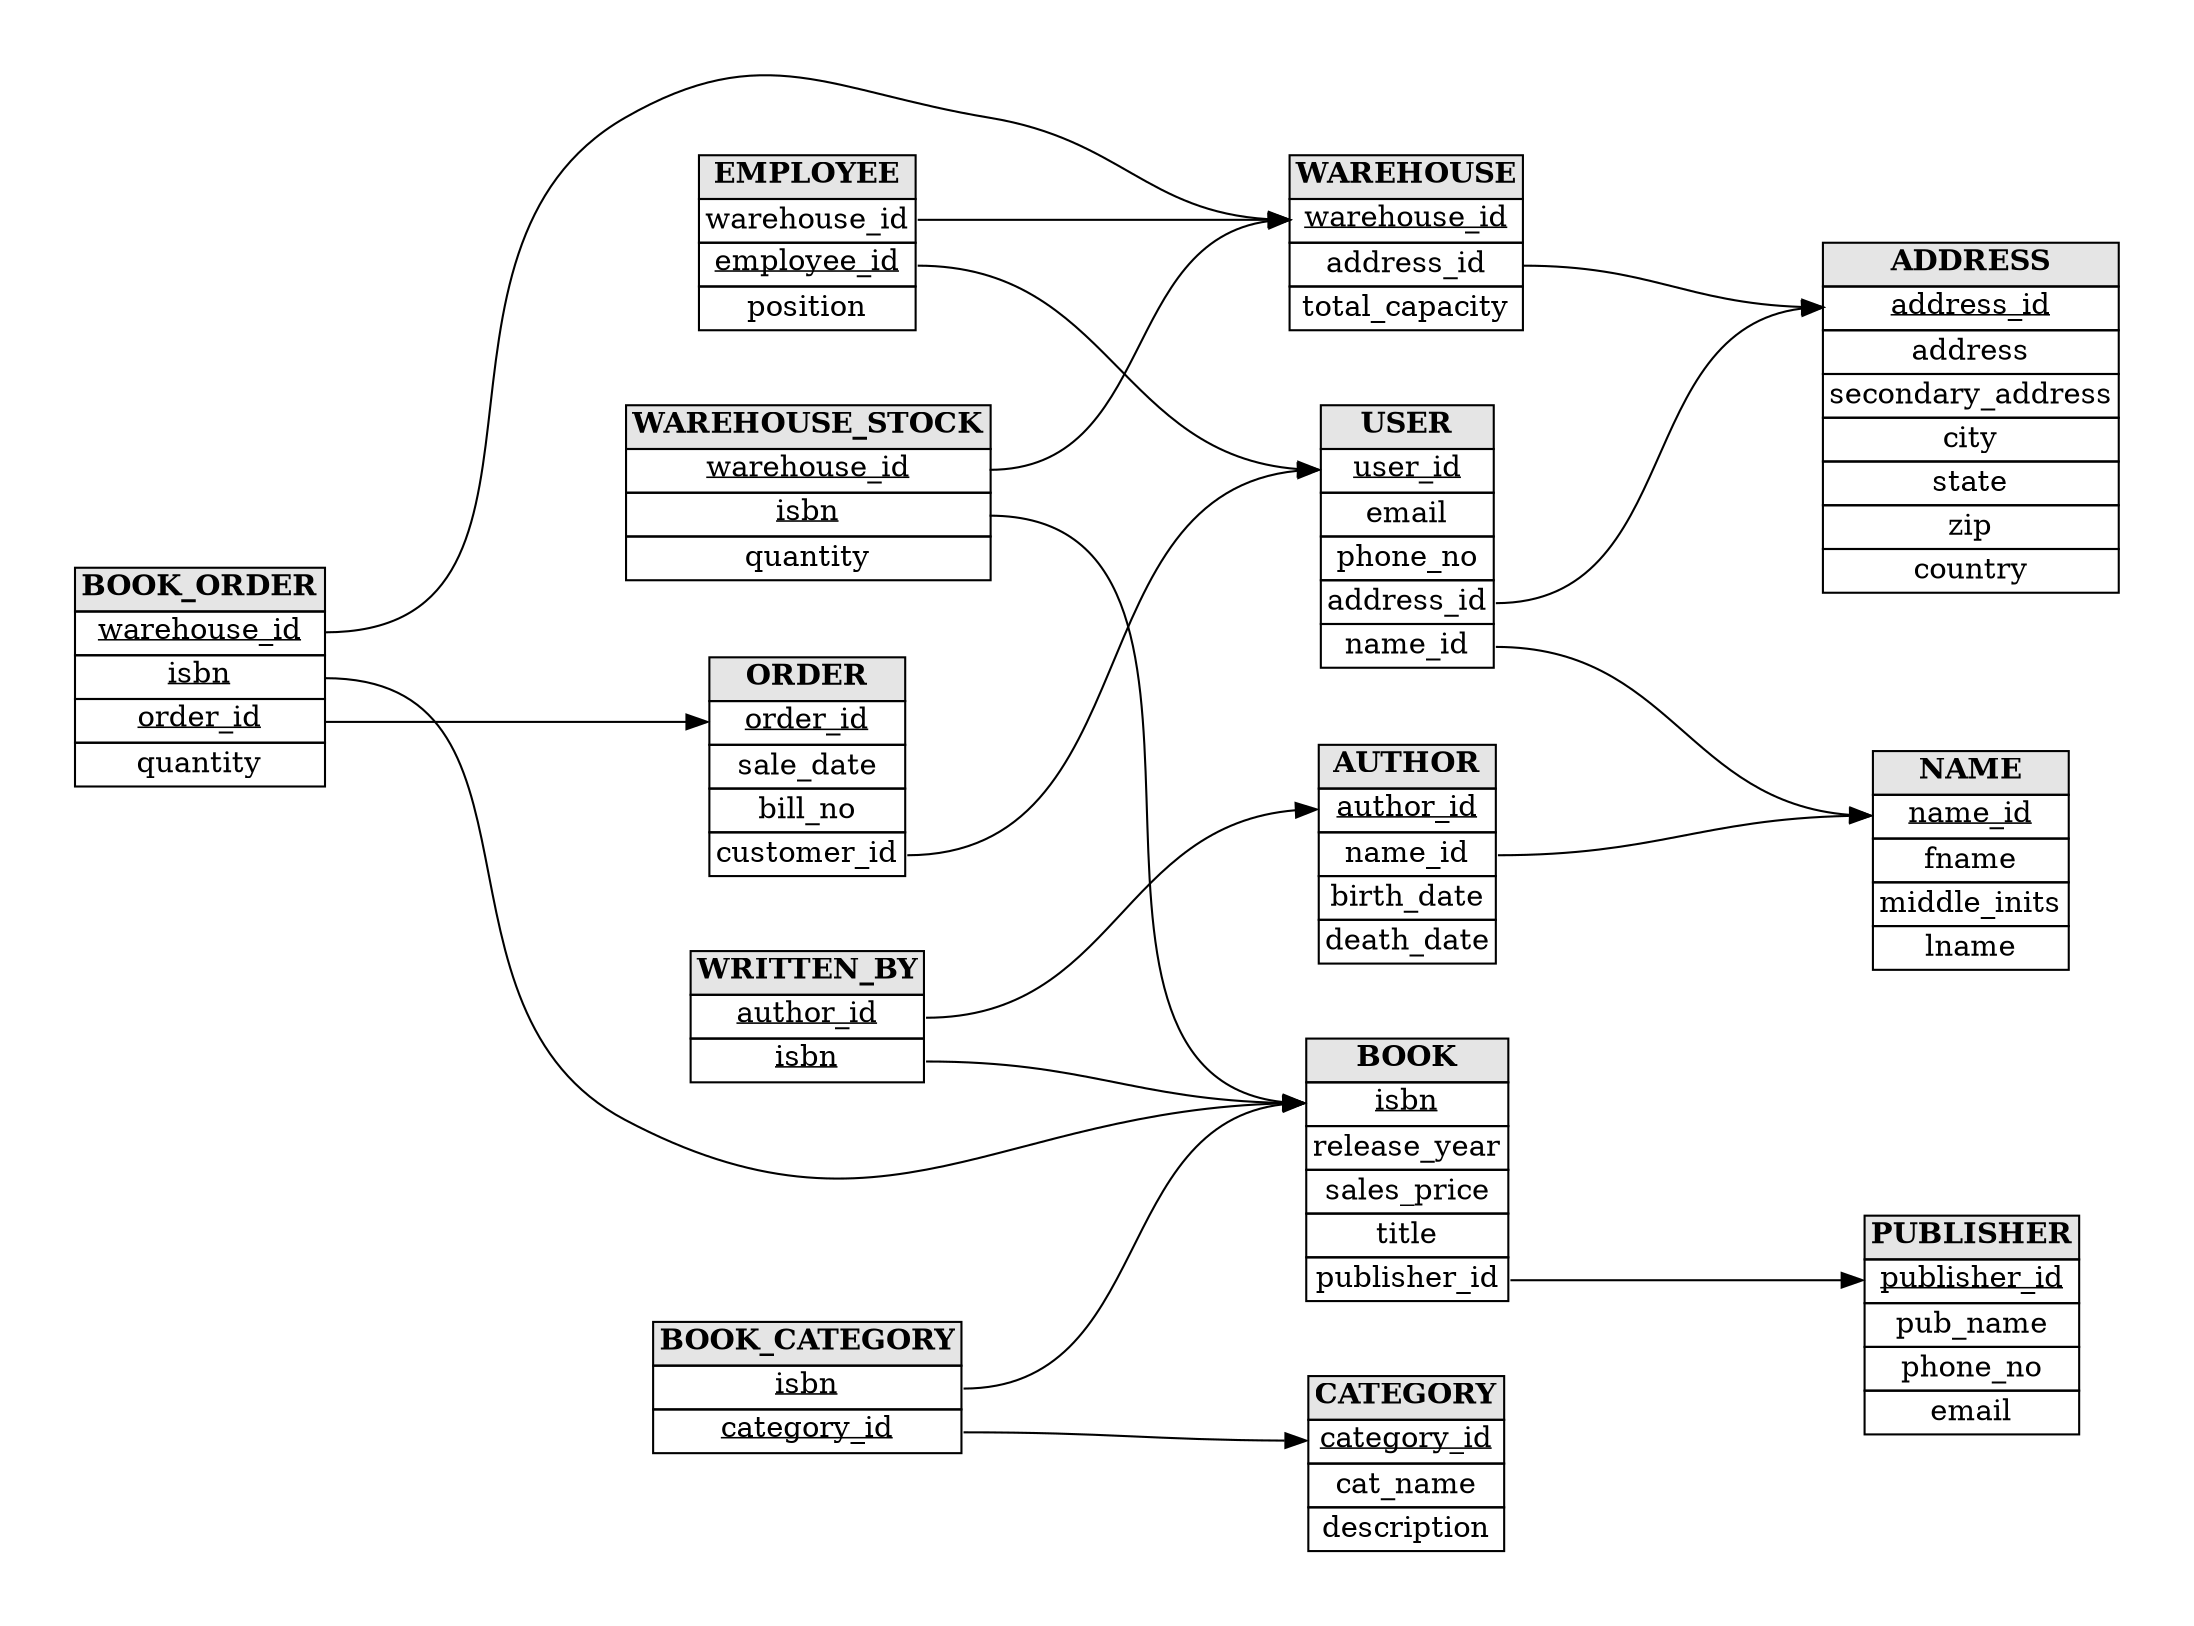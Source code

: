 digraph Relational {
    
    graph [pad="0.5", nodesep="0.5", ranksep="2"];
    node [shape=plain]
    rankdir=LR;
    
    
    /// Creating entities
    WAREHOUSE_STOCK  [label=<
        <table border="0" cellborder="1" cellspacing="0">
        <tr><td bgcolor="gray90"><b>WAREHOUSE_STOCK</b></td></tr>
            <tr><td port="2"><u>warehouse_id</u></td></tr>
            <tr><td port="1"><u>isbn</u></td></tr>
            <tr><td port="3">quantity</td></tr>
        </table>>];

    WAREHOUSE  [label=<
        <table border="0" cellborder="1" cellspacing="0">
        <tr><td bgcolor="gray90"><b>WAREHOUSE</b></td></tr>
            <tr><td port="1"><u>warehouse_id</u></td></tr>
            <tr><td port="2">address_id</td></tr>
            <tr><td port="3">total_capacity</td></tr>

        </table>>];

    EMPLOYEE  [label=<
        <table border="0" cellborder="1" cellspacing="0">
        <tr><td bgcolor="gray90"><b>EMPLOYEE</b></td></tr>
            <tr><td port="2">warehouse_id</td></tr>
            <tr><td port="1"><u>employee_id</u></td></tr>
            <tr><td port="3">position</td></tr>
        </table>>];

    ADDRESS  [label=<
        <table border="0" cellborder="1" cellspacing="0">
        <tr><td bgcolor="gray90"><b>ADDRESS</b></td></tr>
            <tr><td port="1"><u>address_id</u></td></tr>
            <tr><td port="2">address</td></tr>
            <tr><td port="3">secondary_address</td></tr>
            <tr><td port="4">city</td></tr>
            <tr><td port="5">state</td></tr>
            <tr><td port="6">zip</td></tr>
            <tr><td port="7">country</td></tr>
        </table>>];

    USER  [label=<
        <table border="0" cellborder="1" cellspacing="0">
        <tr><td bgcolor="gray90"><b>USER</b></td></tr>
            <tr><td port="1"><u>user_id</u></td></tr>
            <tr><td port="2">email</td></tr>
            <tr><td port="3">phone_no</td></tr>
            <tr><td port="4">address_id</td></tr>
            <tr><td port="5">name_id</td></tr>
        </table>>];

    ORDER  [label=<
        <table border="0" cellborder="1" cellspacing="0">
        <tr><td bgcolor="gray90"><b>ORDER</b></td></tr>
            <tr><td port="1"><u>order_id</u></td></tr>
            <tr><td port="2">sale_date</td></tr>
            <tr><td port="3">bill_no</td></tr>
            <tr><td port="4">customer_id</td></tr>
        </table>>];

    BOOK_ORDER  [label=<
        <table border="0" cellborder="1" cellspacing="0">
        <tr><td bgcolor="gray90"><b>BOOK_ORDER</b></td></tr>
            <tr><td port="1"><u>warehouse_id</u></td></tr>
            <tr><td port="2"><u>isbn</u></td></tr>
            <tr><td port="3"><u>order_id</u></td></tr>
            <tr><td port="4">quantity</td></tr>
        </table>>];

    BOOK  [label=<
        <table border="0" cellborder="1" cellspacing="0">
        <tr><td bgcolor="gray90"><b>BOOK</b></td></tr>
            <tr><td port="1"><u>isbn</u></td></tr>
            <tr><td port="2">release_year</td></tr>
            <tr><td port="3">sales_price</td></tr>
            <tr><td port="4">title</td></tr>
            <tr><td port="5">publisher_id</td></tr>
        </table>>];

    PUBLISHER  [label=<
        <table border="0" cellborder="1" cellspacing="0">
        <tr><td bgcolor="gray90"><b>PUBLISHER</b></td></tr>
            <tr><td port="1"><u>publisher_id</u></td></tr>
            <tr><td port="2">pub_name</td></tr>
            <tr><td port="3">phone_no</td></tr>
            <tr><td port="4">email</td></tr>
        </table>>];
    
    WRITTEN_BY  [label=<
        <table border="0" cellborder="1" cellspacing="0">
        <tr><td bgcolor="gray90"><b>WRITTEN_BY</b></td></tr>
            <tr><td port="2"><u>author_id</u></td></tr>
            <tr><td port="1"><u>isbn</u></td></tr>
        </table>>];

    BOOK_CATEGORY  [label=<
        <table border="0" cellborder="1" cellspacing="0">
        <tr><td bgcolor="gray90"><b>BOOK_CATEGORY</b></td></tr>
            <tr><td port="1"><u>isbn</u></td></tr>
            <tr><td port="2"><u>category_id</u></td></tr>
        </table>>];

    CATEGORY  [label=<
        <table border="0" cellborder="1" cellspacing="0">
        <tr><td bgcolor="gray90"><b>CATEGORY</b></td></tr>
            <tr><td port="1"><u>category_id</u></td></tr>
            <tr><td port="2">cat_name</td></tr>
            <tr><td port="3">description</td></tr>
        </table>>];

    AUTHOR  [label=<
        <table border="0" cellborder="1" cellspacing="0">
        <tr><td bgcolor="gray90"><b>AUTHOR</b></td></tr>
            <tr><td port="1"><u>author_id</u></td></tr>
            <tr><td port="2">name_id</td></tr>
            <tr><td port="3">birth_date</td></tr>
            <tr><td port="4">death_date</td></tr>
        </table>>];

    NAME  [label=<
        <table border="0" cellborder="1" cellspacing="0">
        <tr><td bgcolor="gray90"><b>NAME</b></td></tr>
            <tr><td port="1"><u>name_id</u></td></tr>
            <tr><td port="2">fname</td></tr>
            <tr><td port="3">middle_inits</td></tr>
            <tr><td port="4">lname</td></tr>
        </table>>];

    /// Creating connections
    WAREHOUSE_STOCK:1 -> BOOK:1;
    WAREHOUSE_STOCK:2 -> WAREHOUSE:1;
    WAREHOUSE:2 -> ADDRESS:1;
    EMPLOYEE:1 -> USER:1;
    EMPLOYEE:2 -> WAREHOUSE:1;
    USER:4 -> ADDRESS:1;
    USER:5 -> NAME:1;
    ORDER:4 -> USER:1;
    BOOK_ORDER:1 -> WAREHOUSE:1;
    BOOK_ORDER:2 -> BOOK:1;
    BOOK_ORDER:3 -> ORDER:1;
    BOOK:5 -> PUBLISHER:1;
    WRITTEN_BY:1 -> BOOK:1;
    WRITTEN_BY:2 -> AUTHOR:1;
    BOOK_CATEGORY:1 -> BOOK:1;
    BOOK_CATEGORY:2 -> CATEGORY:1;
    AUTHOR:2 -> NAME:1;


}